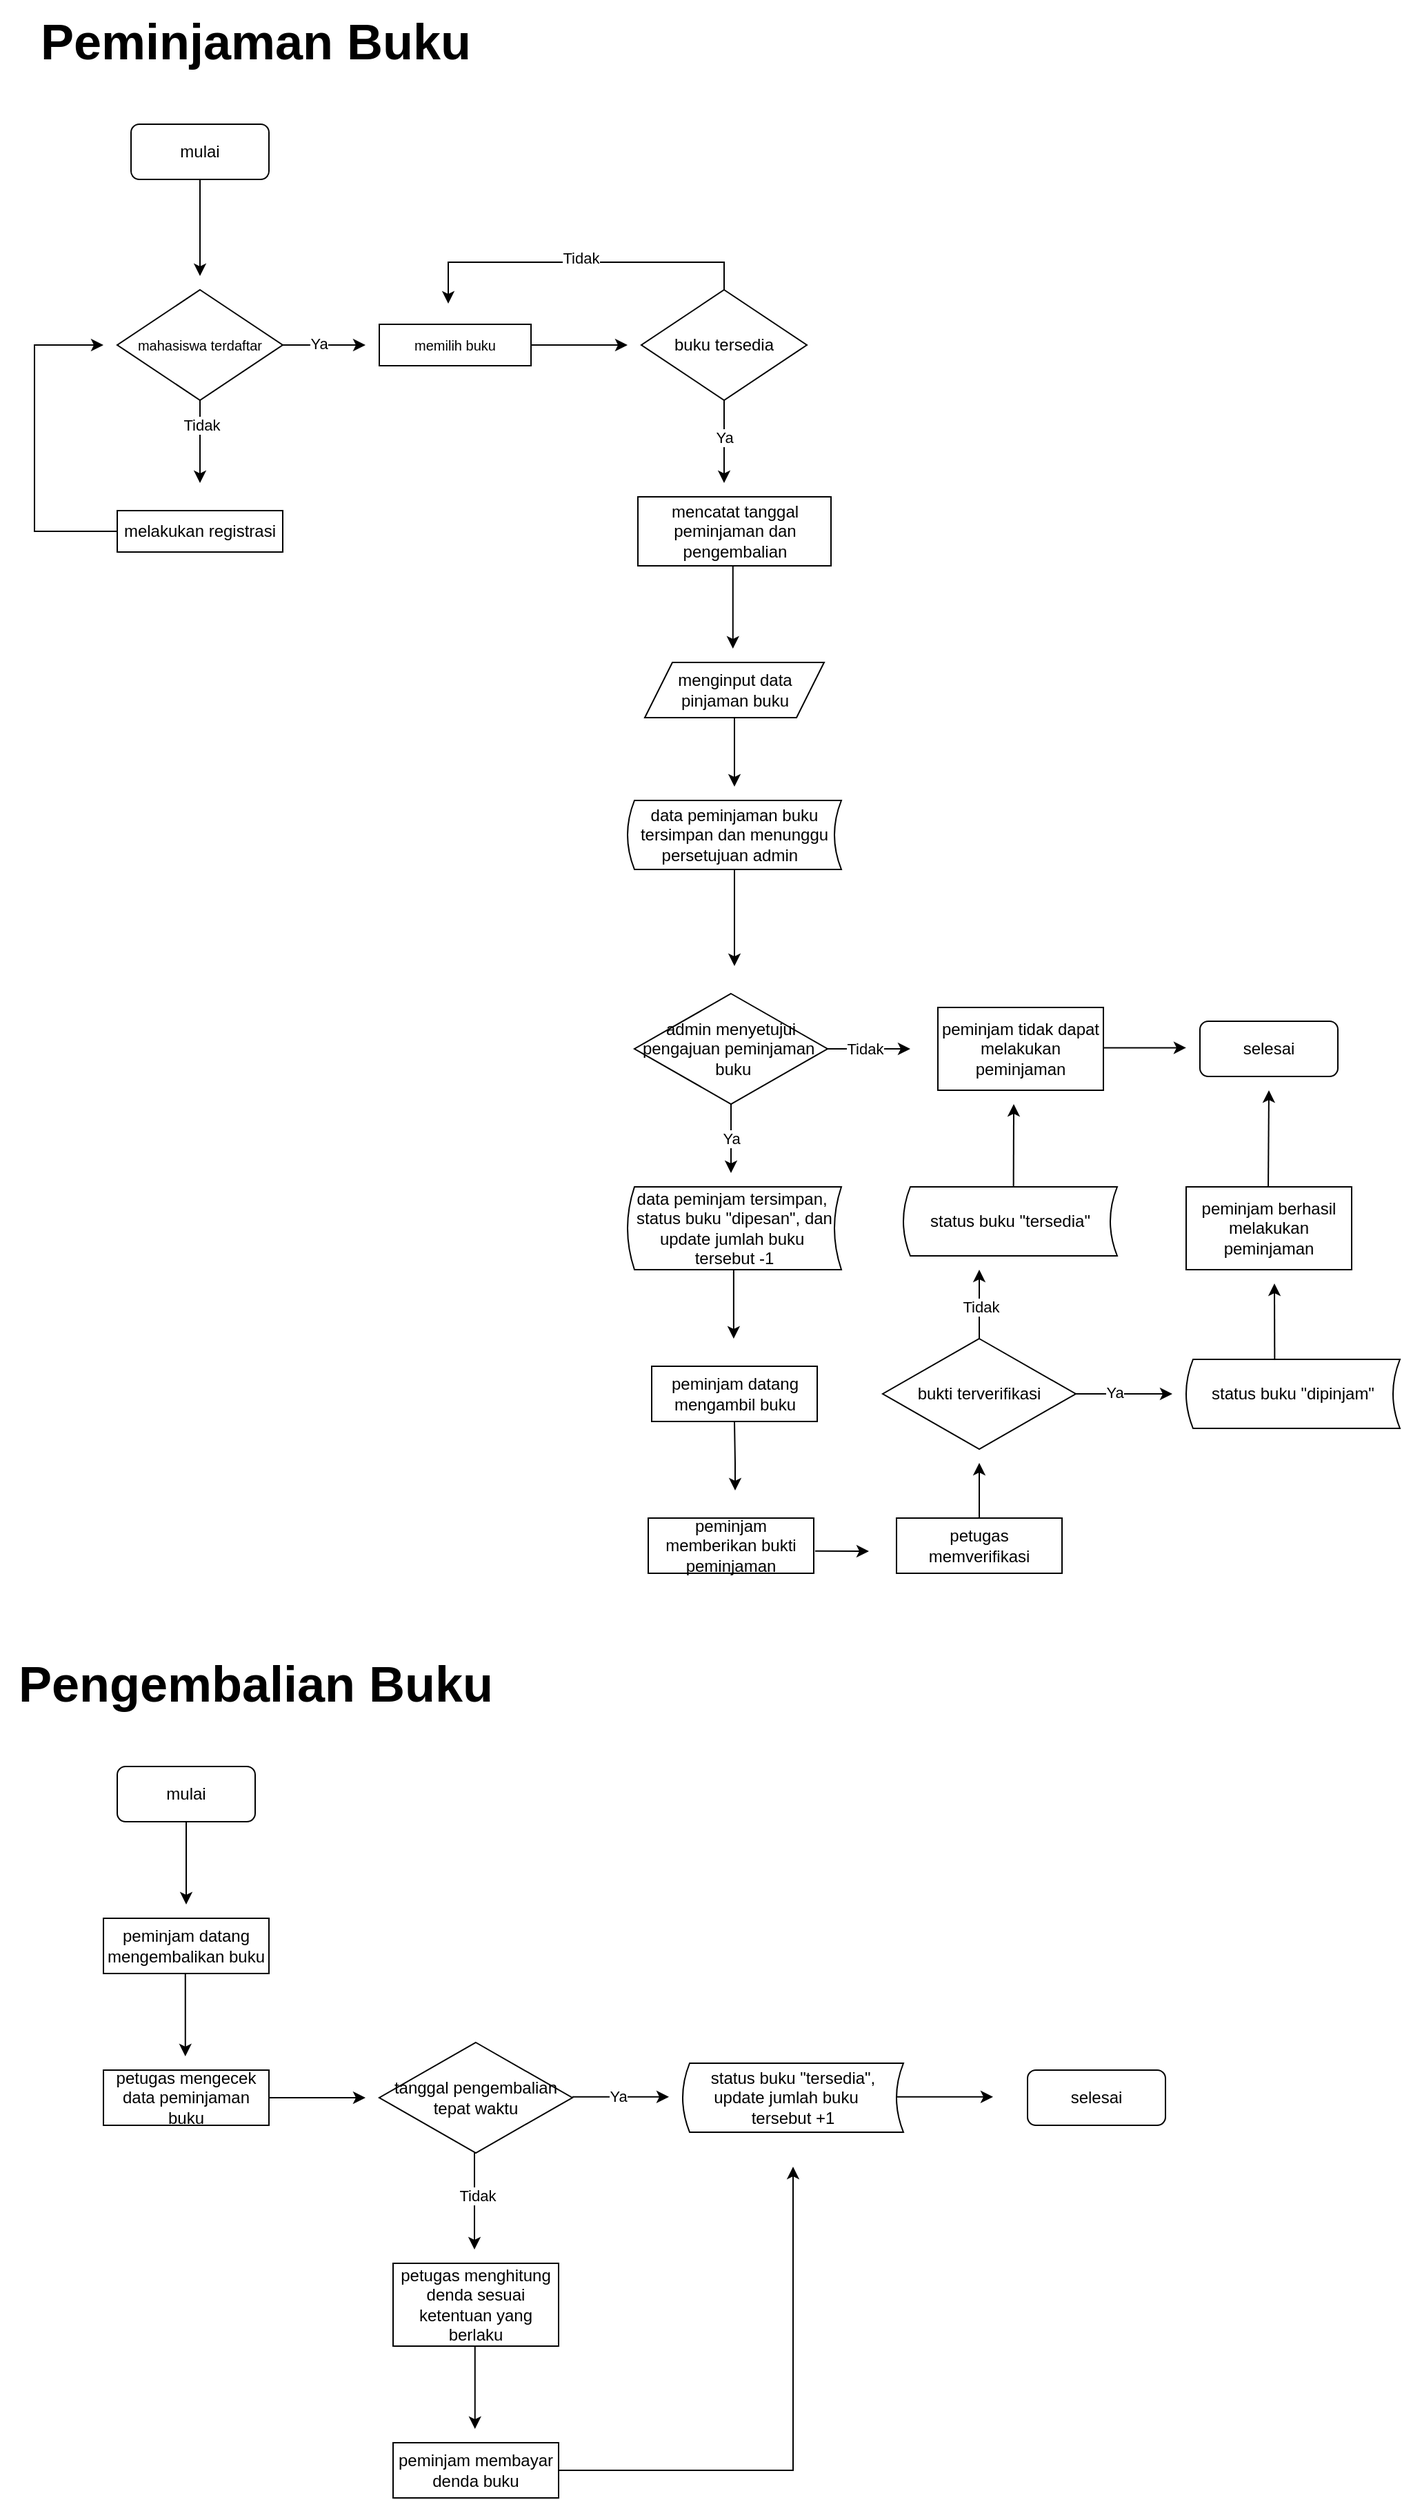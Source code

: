 <mxfile version="22.0.4" type="github">
  <diagram name="Halaman-1" id="RvcAXBuDPvf-XHA0VvlI">
    <mxGraphModel dx="1405" dy="865" grid="1" gridSize="10" guides="1" tooltips="1" connect="1" arrows="1" fold="1" page="1" pageScale="1" pageWidth="1200" pageHeight="1920" math="0" shadow="0">
      <root>
        <mxCell id="0" />
        <mxCell id="1" parent="0" />
        <mxCell id="GoQG7UPilnTC0wIysXsR-1" value="mulai" style="rounded=1;whiteSpace=wrap;html=1;" vertex="1" parent="1">
          <mxGeometry x="240" y="100" width="100" height="40" as="geometry" />
        </mxCell>
        <mxCell id="GoQG7UPilnTC0wIysXsR-2" value="" style="endArrow=classic;html=1;rounded=0;exitX=0.5;exitY=1;exitDx=0;exitDy=0;" edge="1" parent="1" source="GoQG7UPilnTC0wIysXsR-1">
          <mxGeometry width="50" height="50" relative="1" as="geometry">
            <mxPoint x="410" y="200" as="sourcePoint" />
            <mxPoint x="290" y="210" as="targetPoint" />
          </mxGeometry>
        </mxCell>
        <mxCell id="GoQG7UPilnTC0wIysXsR-7" value="&lt;font style=&quot;font-size: 10px;&quot;&gt;mahasiswa terdaftar&lt;/font&gt;" style="rhombus;whiteSpace=wrap;html=1;" vertex="1" parent="1">
          <mxGeometry x="230" y="220" width="120" height="80" as="geometry" />
        </mxCell>
        <mxCell id="GoQG7UPilnTC0wIysXsR-8" value="" style="endArrow=classic;html=1;rounded=0;exitX=0.5;exitY=1;exitDx=0;exitDy=0;" edge="1" parent="1" source="GoQG7UPilnTC0wIysXsR-7">
          <mxGeometry width="50" height="50" relative="1" as="geometry">
            <mxPoint x="410" y="330" as="sourcePoint" />
            <mxPoint x="290" y="360" as="targetPoint" />
          </mxGeometry>
        </mxCell>
        <mxCell id="GoQG7UPilnTC0wIysXsR-78" value="Tidak" style="edgeLabel;html=1;align=center;verticalAlign=middle;resizable=0;points=[];" vertex="1" connectable="0" parent="GoQG7UPilnTC0wIysXsR-8">
          <mxGeometry x="-0.408" y="1" relative="1" as="geometry">
            <mxPoint as="offset" />
          </mxGeometry>
        </mxCell>
        <mxCell id="GoQG7UPilnTC0wIysXsR-9" value="&lt;font style=&quot;font-size: 10px;&quot;&gt;memilih buku&lt;/font&gt;" style="rounded=0;whiteSpace=wrap;html=1;" vertex="1" parent="1">
          <mxGeometry x="420" y="245" width="110" height="30" as="geometry" />
        </mxCell>
        <mxCell id="GoQG7UPilnTC0wIysXsR-10" value="" style="endArrow=classic;html=1;rounded=0;exitX=0;exitY=0.5;exitDx=0;exitDy=0;" edge="1" parent="1" source="GoQG7UPilnTC0wIysXsR-11">
          <mxGeometry width="50" height="50" relative="1" as="geometry">
            <mxPoint x="420" y="360" as="sourcePoint" />
            <mxPoint x="220" y="260" as="targetPoint" />
            <Array as="points">
              <mxPoint x="170" y="395" />
              <mxPoint x="170" y="260" />
            </Array>
          </mxGeometry>
        </mxCell>
        <mxCell id="GoQG7UPilnTC0wIysXsR-11" value="melakukan registrasi" style="rounded=0;whiteSpace=wrap;html=1;" vertex="1" parent="1">
          <mxGeometry x="230" y="380" width="120" height="30" as="geometry" />
        </mxCell>
        <mxCell id="GoQG7UPilnTC0wIysXsR-12" value="" style="endArrow=classic;html=1;rounded=0;exitX=1;exitY=0.5;exitDx=0;exitDy=0;" edge="1" parent="1" source="GoQG7UPilnTC0wIysXsR-7">
          <mxGeometry width="50" height="50" relative="1" as="geometry">
            <mxPoint x="420" y="360" as="sourcePoint" />
            <mxPoint x="410" y="260" as="targetPoint" />
          </mxGeometry>
        </mxCell>
        <mxCell id="GoQG7UPilnTC0wIysXsR-77" value="Ya" style="edgeLabel;html=1;align=center;verticalAlign=middle;resizable=0;points=[];" vertex="1" connectable="0" parent="GoQG7UPilnTC0wIysXsR-12">
          <mxGeometry x="-0.147" y="1" relative="1" as="geometry">
            <mxPoint as="offset" />
          </mxGeometry>
        </mxCell>
        <mxCell id="GoQG7UPilnTC0wIysXsR-13" value="buku tersedia" style="rhombus;whiteSpace=wrap;html=1;" vertex="1" parent="1">
          <mxGeometry x="610" y="220" width="120" height="80" as="geometry" />
        </mxCell>
        <mxCell id="GoQG7UPilnTC0wIysXsR-14" value="" style="endArrow=classic;html=1;rounded=0;exitX=1;exitY=0.5;exitDx=0;exitDy=0;" edge="1" parent="1" source="GoQG7UPilnTC0wIysXsR-9">
          <mxGeometry width="50" height="50" relative="1" as="geometry">
            <mxPoint x="420" y="360" as="sourcePoint" />
            <mxPoint x="600" y="260" as="targetPoint" />
          </mxGeometry>
        </mxCell>
        <mxCell id="GoQG7UPilnTC0wIysXsR-18" value="" style="endArrow=classic;html=1;rounded=0;exitX=0.5;exitY=1;exitDx=0;exitDy=0;" edge="1" parent="1" source="GoQG7UPilnTC0wIysXsR-13">
          <mxGeometry width="50" height="50" relative="1" as="geometry">
            <mxPoint x="420" y="360" as="sourcePoint" />
            <mxPoint x="670" y="360" as="targetPoint" />
          </mxGeometry>
        </mxCell>
        <mxCell id="GoQG7UPilnTC0wIysXsR-75" value="Ya&lt;br&gt;" style="edgeLabel;html=1;align=center;verticalAlign=middle;resizable=0;points=[];" vertex="1" connectable="0" parent="GoQG7UPilnTC0wIysXsR-18">
          <mxGeometry x="-0.105" relative="1" as="geometry">
            <mxPoint as="offset" />
          </mxGeometry>
        </mxCell>
        <mxCell id="GoQG7UPilnTC0wIysXsR-20" value="" style="endArrow=classic;html=1;rounded=0;exitX=0.5;exitY=0;exitDx=0;exitDy=0;" edge="1" parent="1" source="GoQG7UPilnTC0wIysXsR-13">
          <mxGeometry width="50" height="50" relative="1" as="geometry">
            <mxPoint x="420" y="360" as="sourcePoint" />
            <mxPoint x="470" y="230" as="targetPoint" />
            <Array as="points">
              <mxPoint x="670" y="200" />
              <mxPoint x="470" y="200" />
            </Array>
          </mxGeometry>
        </mxCell>
        <mxCell id="GoQG7UPilnTC0wIysXsR-76" value="Tidak" style="edgeLabel;html=1;align=center;verticalAlign=middle;resizable=0;points=[];" vertex="1" connectable="0" parent="GoQG7UPilnTC0wIysXsR-20">
          <mxGeometry x="-0.009" y="-3" relative="1" as="geometry">
            <mxPoint as="offset" />
          </mxGeometry>
        </mxCell>
        <mxCell id="GoQG7UPilnTC0wIysXsR-30" value="mencatat tanggal peminjaman dan pengembalian" style="rounded=0;whiteSpace=wrap;html=1;" vertex="1" parent="1">
          <mxGeometry x="607.5" y="370" width="140" height="50" as="geometry" />
        </mxCell>
        <mxCell id="GoQG7UPilnTC0wIysXsR-32" value="" style="endArrow=classic;html=1;rounded=0;exitX=0.5;exitY=1;exitDx=0;exitDy=0;" edge="1" parent="1">
          <mxGeometry width="50" height="50" relative="1" as="geometry">
            <mxPoint x="676.39" y="420" as="sourcePoint" />
            <mxPoint x="676.39" y="480" as="targetPoint" />
          </mxGeometry>
        </mxCell>
        <mxCell id="GoQG7UPilnTC0wIysXsR-33" value="menginput data pinjaman buku" style="shape=parallelogram;perimeter=parallelogramPerimeter;whiteSpace=wrap;html=1;fixedSize=1;" vertex="1" parent="1">
          <mxGeometry x="612.5" y="490" width="130" height="40" as="geometry" />
        </mxCell>
        <mxCell id="GoQG7UPilnTC0wIysXsR-34" style="edgeStyle=orthogonalEdgeStyle;rounded=0;orthogonalLoop=1;jettySize=auto;html=1;exitX=0.5;exitY=1;exitDx=0;exitDy=0;" edge="1" parent="1" source="GoQG7UPilnTC0wIysXsR-33" target="GoQG7UPilnTC0wIysXsR-33">
          <mxGeometry relative="1" as="geometry" />
        </mxCell>
        <mxCell id="GoQG7UPilnTC0wIysXsR-35" value="" style="endArrow=classic;html=1;rounded=0;" edge="1" parent="1">
          <mxGeometry width="50" height="50" relative="1" as="geometry">
            <mxPoint x="677.5" y="530" as="sourcePoint" />
            <mxPoint x="677.5" y="580" as="targetPoint" />
          </mxGeometry>
        </mxCell>
        <mxCell id="GoQG7UPilnTC0wIysXsR-39" value="admin menyetujui pengajuan peminjaman&amp;nbsp; &amp;nbsp;buku" style="rhombus;whiteSpace=wrap;html=1;" vertex="1" parent="1">
          <mxGeometry x="605" y="730" width="140" height="80" as="geometry" />
        </mxCell>
        <mxCell id="GoQG7UPilnTC0wIysXsR-42" value="selesai" style="rounded=1;whiteSpace=wrap;html=1;" vertex="1" parent="1">
          <mxGeometry x="1015" y="750" width="100" height="40" as="geometry" />
        </mxCell>
        <mxCell id="GoQG7UPilnTC0wIysXsR-44" value="" style="endArrow=classic;html=1;rounded=0;exitX=1;exitY=0.5;exitDx=0;exitDy=0;" edge="1" parent="1" source="GoQG7UPilnTC0wIysXsR-39">
          <mxGeometry width="50" height="50" relative="1" as="geometry">
            <mxPoint x="615" y="900" as="sourcePoint" />
            <mxPoint x="805" y="770" as="targetPoint" />
          </mxGeometry>
        </mxCell>
        <mxCell id="GoQG7UPilnTC0wIysXsR-82" value="Tidak" style="edgeLabel;html=1;align=center;verticalAlign=middle;resizable=0;points=[];" vertex="1" connectable="0" parent="GoQG7UPilnTC0wIysXsR-44">
          <mxGeometry x="-0.1" relative="1" as="geometry">
            <mxPoint as="offset" />
          </mxGeometry>
        </mxCell>
        <mxCell id="GoQG7UPilnTC0wIysXsR-46" value="Ya" style="endArrow=classic;html=1;rounded=0;exitX=0.5;exitY=1;exitDx=0;exitDy=0;" edge="1" parent="1" source="GoQG7UPilnTC0wIysXsR-39">
          <mxGeometry width="50" height="50" relative="1" as="geometry">
            <mxPoint x="635" y="830" as="sourcePoint" />
            <mxPoint x="675" y="860" as="targetPoint" />
          </mxGeometry>
        </mxCell>
        <mxCell id="GoQG7UPilnTC0wIysXsR-47" value="&lt;br&gt;data peminjam tersimpan,&amp;nbsp; status buku &quot;dipesan&quot;, dan&lt;br style=&quot;border-color: var(--border-color);&quot;&gt;update jumlah buku&amp;nbsp; tersebut -1&lt;br&gt;&amp;nbsp;" style="shape=dataStorage;whiteSpace=wrap;html=1;fixedSize=1;size=5;" vertex="1" parent="1">
          <mxGeometry x="600" y="870" width="155" height="60" as="geometry" />
        </mxCell>
        <mxCell id="GoQG7UPilnTC0wIysXsR-49" value="" style="endArrow=classic;html=1;rounded=0;exitX=0.5;exitY=1;exitDx=0;exitDy=0;" edge="1" parent="1">
          <mxGeometry width="50" height="50" relative="1" as="geometry">
            <mxPoint x="676.94" y="930" as="sourcePoint" />
            <mxPoint x="676.94" y="980" as="targetPoint" />
          </mxGeometry>
        </mxCell>
        <mxCell id="GoQG7UPilnTC0wIysXsR-50" value="peminjam datang mengambil buku" style="rounded=0;whiteSpace=wrap;html=1;" vertex="1" parent="1">
          <mxGeometry x="617.5" y="1000" width="120" height="40" as="geometry" />
        </mxCell>
        <mxCell id="GoQG7UPilnTC0wIysXsR-51" value="peminjam memberikan bukti peminjaman" style="rounded=0;whiteSpace=wrap;html=1;" vertex="1" parent="1">
          <mxGeometry x="615" y="1110" width="120" height="40" as="geometry" />
        </mxCell>
        <mxCell id="GoQG7UPilnTC0wIysXsR-53" value="" style="endArrow=classic;html=1;rounded=0;exitX=0.5;exitY=1;exitDx=0;exitDy=0;" edge="1" parent="1" source="GoQG7UPilnTC0wIysXsR-50">
          <mxGeometry width="50" height="50" relative="1" as="geometry">
            <mxPoint x="674" y="1040" as="sourcePoint" />
            <mxPoint x="678" y="1090" as="targetPoint" />
            <Array as="points">
              <mxPoint x="678" y="1070" />
            </Array>
          </mxGeometry>
        </mxCell>
        <mxCell id="GoQG7UPilnTC0wIysXsR-54" value="" style="endArrow=classic;html=1;rounded=0;exitX=1.008;exitY=0.597;exitDx=0;exitDy=0;exitPerimeter=0;" edge="1" parent="1" source="GoQG7UPilnTC0wIysXsR-51">
          <mxGeometry width="50" height="50" relative="1" as="geometry">
            <mxPoint x="755" y="1030" as="sourcePoint" />
            <mxPoint x="775" y="1134" as="targetPoint" />
          </mxGeometry>
        </mxCell>
        <mxCell id="GoQG7UPilnTC0wIysXsR-55" value="petugas memverifikasi" style="rounded=0;whiteSpace=wrap;html=1;" vertex="1" parent="1">
          <mxGeometry x="795" y="1110" width="120" height="40" as="geometry" />
        </mxCell>
        <mxCell id="GoQG7UPilnTC0wIysXsR-56" value="peminjam tidak dapat melakukan peminjaman" style="rounded=0;whiteSpace=wrap;html=1;" vertex="1" parent="1">
          <mxGeometry x="825" y="740" width="120" height="60" as="geometry" />
        </mxCell>
        <mxCell id="GoQG7UPilnTC0wIysXsR-57" value="" style="endArrow=classic;html=1;rounded=0;exitX=1;exitY=0.5;exitDx=0;exitDy=0;" edge="1" parent="1">
          <mxGeometry width="50" height="50" relative="1" as="geometry">
            <mxPoint x="945" y="769.23" as="sourcePoint" />
            <mxPoint x="1005" y="769.23" as="targetPoint" />
          </mxGeometry>
        </mxCell>
        <mxCell id="GoQG7UPilnTC0wIysXsR-58" value="" style="endArrow=classic;html=1;rounded=0;exitX=0.5;exitY=0;exitDx=0;exitDy=0;" edge="1" parent="1" source="GoQG7UPilnTC0wIysXsR-55">
          <mxGeometry width="50" height="50" relative="1" as="geometry">
            <mxPoint x="735" y="1010" as="sourcePoint" />
            <mxPoint x="855" y="1070" as="targetPoint" />
          </mxGeometry>
        </mxCell>
        <mxCell id="GoQG7UPilnTC0wIysXsR-62" value="bukti terverifikasi" style="rhombus;whiteSpace=wrap;html=1;" vertex="1" parent="1">
          <mxGeometry x="785" y="980" width="140" height="80" as="geometry" />
        </mxCell>
        <mxCell id="GoQG7UPilnTC0wIysXsR-63" value="" style="endArrow=classic;html=1;rounded=0;exitX=0.5;exitY=0;exitDx=0;exitDy=0;" edge="1" parent="1" source="GoQG7UPilnTC0wIysXsR-62">
          <mxGeometry width="50" height="50" relative="1" as="geometry">
            <mxPoint x="735" y="1010" as="sourcePoint" />
            <mxPoint x="855" y="930" as="targetPoint" />
            <Array as="points">
              <mxPoint x="855" y="950" />
              <mxPoint x="855" y="940" />
            </Array>
          </mxGeometry>
        </mxCell>
        <mxCell id="GoQG7UPilnTC0wIysXsR-70" value="Tidak" style="edgeLabel;html=1;align=center;verticalAlign=middle;resizable=0;points=[];" vertex="1" connectable="0" parent="GoQG7UPilnTC0wIysXsR-63">
          <mxGeometry x="-0.078" y="-1" relative="1" as="geometry">
            <mxPoint as="offset" />
          </mxGeometry>
        </mxCell>
        <mxCell id="GoQG7UPilnTC0wIysXsR-64" value="peminjam berhasil melakukan peminjaman" style="rounded=0;whiteSpace=wrap;html=1;" vertex="1" parent="1">
          <mxGeometry x="1005" y="870" width="120" height="60" as="geometry" />
        </mxCell>
        <mxCell id="GoQG7UPilnTC0wIysXsR-66" value="" style="endArrow=classic;html=1;rounded=0;exitX=1;exitY=0.5;exitDx=0;exitDy=0;" edge="1" parent="1" source="GoQG7UPilnTC0wIysXsR-62">
          <mxGeometry width="50" height="50" relative="1" as="geometry">
            <mxPoint x="925" y="1009.62" as="sourcePoint" />
            <mxPoint x="995" y="1020" as="targetPoint" />
          </mxGeometry>
        </mxCell>
        <mxCell id="GoQG7UPilnTC0wIysXsR-71" value="Ya" style="edgeLabel;html=1;align=center;verticalAlign=middle;resizable=0;points=[];" vertex="1" connectable="0" parent="GoQG7UPilnTC0wIysXsR-66">
          <mxGeometry x="-0.212" y="1" relative="1" as="geometry">
            <mxPoint as="offset" />
          </mxGeometry>
        </mxCell>
        <mxCell id="GoQG7UPilnTC0wIysXsR-67" value="status buku &quot;dipinjam&quot;" style="shape=dataStorage;whiteSpace=wrap;html=1;fixedSize=1;size=5;" vertex="1" parent="1">
          <mxGeometry x="1005" y="995" width="155" height="50" as="geometry" />
        </mxCell>
        <mxCell id="GoQG7UPilnTC0wIysXsR-68" value="" style="endArrow=classic;html=1;rounded=0;exitX=0.414;exitY=0;exitDx=0;exitDy=0;exitPerimeter=0;" edge="1" parent="1" source="GoQG7UPilnTC0wIysXsR-67">
          <mxGeometry width="50" height="50" relative="1" as="geometry">
            <mxPoint x="1060" y="970" as="sourcePoint" />
            <mxPoint x="1069" y="940" as="targetPoint" />
          </mxGeometry>
        </mxCell>
        <mxCell id="GoQG7UPilnTC0wIysXsR-69" value="" style="endArrow=classic;html=1;rounded=0;exitX=0.5;exitY=0;exitDx=0;exitDy=0;" edge="1" parent="1">
          <mxGeometry width="50" height="50" relative="1" as="geometry">
            <mxPoint x="1064.52" y="870" as="sourcePoint" />
            <mxPoint x="1065" y="800" as="targetPoint" />
          </mxGeometry>
        </mxCell>
        <mxCell id="GoQG7UPilnTC0wIysXsR-84" value="data peminjaman buku tersimpan dan menunggu persetujuan admin&amp;nbsp;&amp;nbsp;" style="shape=dataStorage;whiteSpace=wrap;html=1;fixedSize=1;size=5;" vertex="1" parent="1">
          <mxGeometry x="600" y="590" width="155" height="50" as="geometry" />
        </mxCell>
        <mxCell id="GoQG7UPilnTC0wIysXsR-86" value="" style="endArrow=classic;html=1;rounded=0;exitX=0.5;exitY=1;exitDx=0;exitDy=0;" edge="1" parent="1" source="GoQG7UPilnTC0wIysXsR-84">
          <mxGeometry width="50" height="50" relative="1" as="geometry">
            <mxPoint x="1107.5" y="840" as="sourcePoint" />
            <mxPoint x="677.5" y="710" as="targetPoint" />
          </mxGeometry>
        </mxCell>
        <mxCell id="GoQG7UPilnTC0wIysXsR-87" value="&lt;span style=&quot;font-size: 36px;&quot;&gt;&lt;b&gt;Peminjaman Buku&lt;/b&gt;&lt;/span&gt;" style="text;html=1;align=center;verticalAlign=middle;resizable=0;points=[];autosize=1;strokeColor=none;fillColor=none;" vertex="1" parent="1">
          <mxGeometry x="160" y="10" width="340" height="60" as="geometry" />
        </mxCell>
        <mxCell id="GoQG7UPilnTC0wIysXsR-88" value="&lt;span style=&quot;font-size: 36px;&quot;&gt;&lt;b&gt;Pengembalian Buku&lt;/b&gt;&lt;/span&gt;" style="text;html=1;align=center;verticalAlign=middle;resizable=0;points=[];autosize=1;strokeColor=none;fillColor=none;" vertex="1" parent="1">
          <mxGeometry x="145" y="1200" width="370" height="60" as="geometry" />
        </mxCell>
        <mxCell id="GoQG7UPilnTC0wIysXsR-90" value="mulai" style="rounded=1;whiteSpace=wrap;html=1;" vertex="1" parent="1">
          <mxGeometry x="230" y="1290" width="100" height="40" as="geometry" />
        </mxCell>
        <mxCell id="GoQG7UPilnTC0wIysXsR-91" value="" style="endArrow=classic;html=1;rounded=0;exitX=0.5;exitY=1;exitDx=0;exitDy=0;" edge="1" parent="1" source="GoQG7UPilnTC0wIysXsR-90">
          <mxGeometry width="50" height="50" relative="1" as="geometry">
            <mxPoint x="670" y="1360" as="sourcePoint" />
            <mxPoint x="280" y="1390" as="targetPoint" />
          </mxGeometry>
        </mxCell>
        <mxCell id="GoQG7UPilnTC0wIysXsR-92" value="peminjam datang mengembalikan buku" style="rounded=0;whiteSpace=wrap;html=1;" vertex="1" parent="1">
          <mxGeometry x="220" y="1400" width="120" height="40" as="geometry" />
        </mxCell>
        <mxCell id="GoQG7UPilnTC0wIysXsR-93" value="petugas mengecek data peminjaman buku" style="rounded=0;whiteSpace=wrap;html=1;" vertex="1" parent="1">
          <mxGeometry x="220" y="1510" width="120" height="40" as="geometry" />
        </mxCell>
        <mxCell id="GoQG7UPilnTC0wIysXsR-94" value="" style="endArrow=classic;html=1;rounded=0;exitX=0.5;exitY=1;exitDx=0;exitDy=0;" edge="1" parent="1">
          <mxGeometry width="50" height="50" relative="1" as="geometry">
            <mxPoint x="279.38" y="1440" as="sourcePoint" />
            <mxPoint x="279.38" y="1500" as="targetPoint" />
          </mxGeometry>
        </mxCell>
        <mxCell id="GoQG7UPilnTC0wIysXsR-95" value="tanggal pengembalian tepat waktu" style="rhombus;whiteSpace=wrap;html=1;" vertex="1" parent="1">
          <mxGeometry x="420" y="1490" width="140" height="80" as="geometry" />
        </mxCell>
        <mxCell id="GoQG7UPilnTC0wIysXsR-96" value="" style="endArrow=classic;html=1;rounded=0;exitX=1;exitY=0.5;exitDx=0;exitDy=0;" edge="1" parent="1" source="GoQG7UPilnTC0wIysXsR-93">
          <mxGeometry width="50" height="50" relative="1" as="geometry">
            <mxPoint x="670" y="1330" as="sourcePoint" />
            <mxPoint x="410" y="1530" as="targetPoint" />
          </mxGeometry>
        </mxCell>
        <mxCell id="GoQG7UPilnTC0wIysXsR-97" value="" style="endArrow=classic;html=1;rounded=0;exitX=1;exitY=0.5;exitDx=0;exitDy=0;" edge="1" parent="1">
          <mxGeometry width="50" height="50" relative="1" as="geometry">
            <mxPoint x="560" y="1529.37" as="sourcePoint" />
            <mxPoint x="630" y="1529.37" as="targetPoint" />
          </mxGeometry>
        </mxCell>
        <mxCell id="GoQG7UPilnTC0wIysXsR-99" value="Ya" style="edgeLabel;html=1;align=center;verticalAlign=middle;resizable=0;points=[];" vertex="1" connectable="0" parent="GoQG7UPilnTC0wIysXsR-97">
          <mxGeometry x="-0.05" y="1" relative="1" as="geometry">
            <mxPoint x="-1" as="offset" />
          </mxGeometry>
        </mxCell>
        <mxCell id="GoQG7UPilnTC0wIysXsR-100" value="selesai" style="rounded=1;whiteSpace=wrap;html=1;" vertex="1" parent="1">
          <mxGeometry x="890" y="1510" width="100" height="40" as="geometry" />
        </mxCell>
        <mxCell id="GoQG7UPilnTC0wIysXsR-101" value="" style="endArrow=classic;html=1;rounded=0;" edge="1" parent="1">
          <mxGeometry width="50" height="50" relative="1" as="geometry">
            <mxPoint x="489" y="1570" as="sourcePoint" />
            <mxPoint x="489" y="1640" as="targetPoint" />
          </mxGeometry>
        </mxCell>
        <mxCell id="GoQG7UPilnTC0wIysXsR-102" value="Tidak" style="edgeLabel;html=1;align=center;verticalAlign=middle;resizable=0;points=[];" vertex="1" connectable="0" parent="GoQG7UPilnTC0wIysXsR-101">
          <mxGeometry x="-0.114" y="2" relative="1" as="geometry">
            <mxPoint as="offset" />
          </mxGeometry>
        </mxCell>
        <mxCell id="GoQG7UPilnTC0wIysXsR-103" value="petugas menghitung denda sesuai ketentuan yang berlaku" style="rounded=0;whiteSpace=wrap;html=1;" vertex="1" parent="1">
          <mxGeometry x="430" y="1650" width="120" height="60" as="geometry" />
        </mxCell>
        <mxCell id="GoQG7UPilnTC0wIysXsR-104" value="" style="endArrow=classic;html=1;rounded=0;exitX=0.5;exitY=1;exitDx=0;exitDy=0;" edge="1" parent="1">
          <mxGeometry width="50" height="50" relative="1" as="geometry">
            <mxPoint x="489.37" y="1710" as="sourcePoint" />
            <mxPoint x="489.37" y="1770" as="targetPoint" />
          </mxGeometry>
        </mxCell>
        <mxCell id="GoQG7UPilnTC0wIysXsR-105" value="peminjam membayar denda buku" style="rounded=0;whiteSpace=wrap;html=1;" vertex="1" parent="1">
          <mxGeometry x="430" y="1780" width="120" height="40" as="geometry" />
        </mxCell>
        <mxCell id="GoQG7UPilnTC0wIysXsR-109" value="status buku &quot;tersedia&quot;,&lt;br&gt;update jumlah buku&amp;nbsp; &amp;nbsp; tersebut +1" style="shape=dataStorage;whiteSpace=wrap;html=1;fixedSize=1;size=5;" vertex="1" parent="1">
          <mxGeometry x="640" y="1505" width="160" height="50" as="geometry" />
        </mxCell>
        <mxCell id="GoQG7UPilnTC0wIysXsR-110" value="" style="endArrow=classic;html=1;rounded=0;exitX=1;exitY=0.5;exitDx=0;exitDy=0;" edge="1" parent="1" source="GoQG7UPilnTC0wIysXsR-105">
          <mxGeometry width="50" height="50" relative="1" as="geometry">
            <mxPoint x="610" y="1490" as="sourcePoint" />
            <mxPoint x="720" y="1580" as="targetPoint" />
            <Array as="points">
              <mxPoint x="720" y="1800" />
            </Array>
          </mxGeometry>
        </mxCell>
        <mxCell id="GoQG7UPilnTC0wIysXsR-111" value="" style="endArrow=classic;html=1;rounded=0;exitX=1;exitY=0.5;exitDx=0;exitDy=0;" edge="1" parent="1">
          <mxGeometry width="50" height="50" relative="1" as="geometry">
            <mxPoint x="795" y="1529.38" as="sourcePoint" />
            <mxPoint x="865" y="1529.38" as="targetPoint" />
          </mxGeometry>
        </mxCell>
        <mxCell id="GoQG7UPilnTC0wIysXsR-112" value="status buku &quot;tersedia&quot;" style="shape=dataStorage;whiteSpace=wrap;html=1;fixedSize=1;size=5;" vertex="1" parent="1">
          <mxGeometry x="800" y="870" width="155" height="50" as="geometry" />
        </mxCell>
        <mxCell id="GoQG7UPilnTC0wIysXsR-113" value="" style="endArrow=classic;html=1;rounded=0;exitX=0.515;exitY=-0.006;exitDx=0;exitDy=0;exitPerimeter=0;" edge="1" parent="1" source="GoQG7UPilnTC0wIysXsR-112">
          <mxGeometry width="50" height="50" relative="1" as="geometry">
            <mxPoint x="740" y="940" as="sourcePoint" />
            <mxPoint x="880" y="810" as="targetPoint" />
          </mxGeometry>
        </mxCell>
      </root>
    </mxGraphModel>
  </diagram>
</mxfile>
